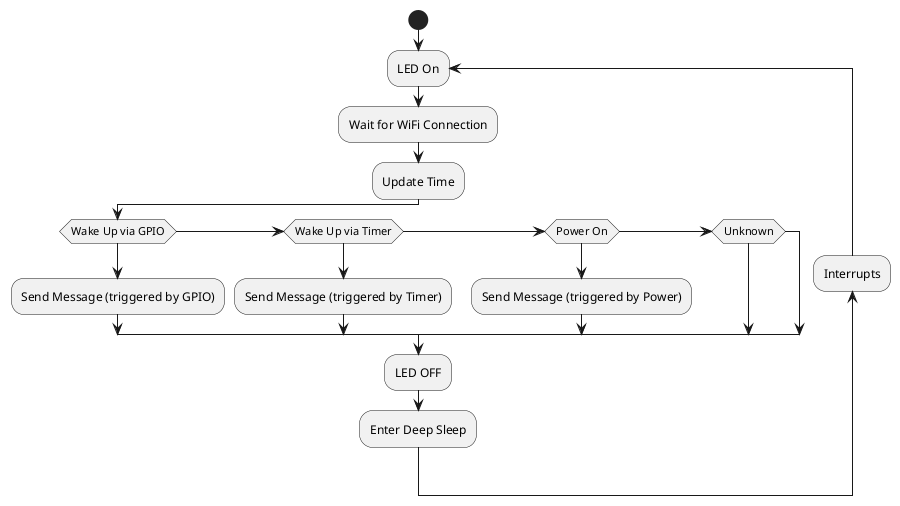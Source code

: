 ' TanglePigeon

@startuml
start
repeat :LED On;
-Wait for WiFi Connection
-Update Time
if (Wake Up via GPIO) then ( )
:Send Message (triggered by GPIO);
elseif (Wake Up via Timer) then ( )
:Send Message (triggered by Timer);
elseif (Power On) then ( )
:Send Message (triggered by Power);
elseif (Unknown) then ( )
endif
-LED OFF
-Enter Deep Sleep
backward:Interrupts; 
@enduml